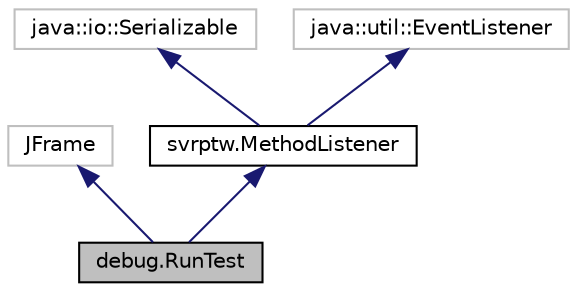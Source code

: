 digraph "debug.RunTest"
{
  edge [fontname="Helvetica",fontsize="10",labelfontname="Helvetica",labelfontsize="10"];
  node [fontname="Helvetica",fontsize="10",shape=record];
  Node1 [label="debug.RunTest",height=0.2,width=0.4,color="black", fillcolor="grey75", style="filled", fontcolor="black"];
  Node2 -> Node1 [dir="back",color="midnightblue",fontsize="10",style="solid"];
  Node2 [label="JFrame",height=0.2,width=0.4,color="grey75", fillcolor="white", style="filled"];
  Node3 -> Node1 [dir="back",color="midnightblue",fontsize="10",style="solid"];
  Node3 [label="svrptw.MethodListener",height=0.2,width=0.4,color="black", fillcolor="white", style="filled",URL="$interfacesvrptw_1_1_method_listener.html"];
  Node4 -> Node3 [dir="back",color="midnightblue",fontsize="10",style="solid"];
  Node4 [label="java::io::Serializable",height=0.2,width=0.4,color="grey75", fillcolor="white", style="filled"];
  Node5 -> Node3 [dir="back",color="midnightblue",fontsize="10",style="solid"];
  Node5 [label="java::util::EventListener",height=0.2,width=0.4,color="grey75", fillcolor="white", style="filled"];
}
